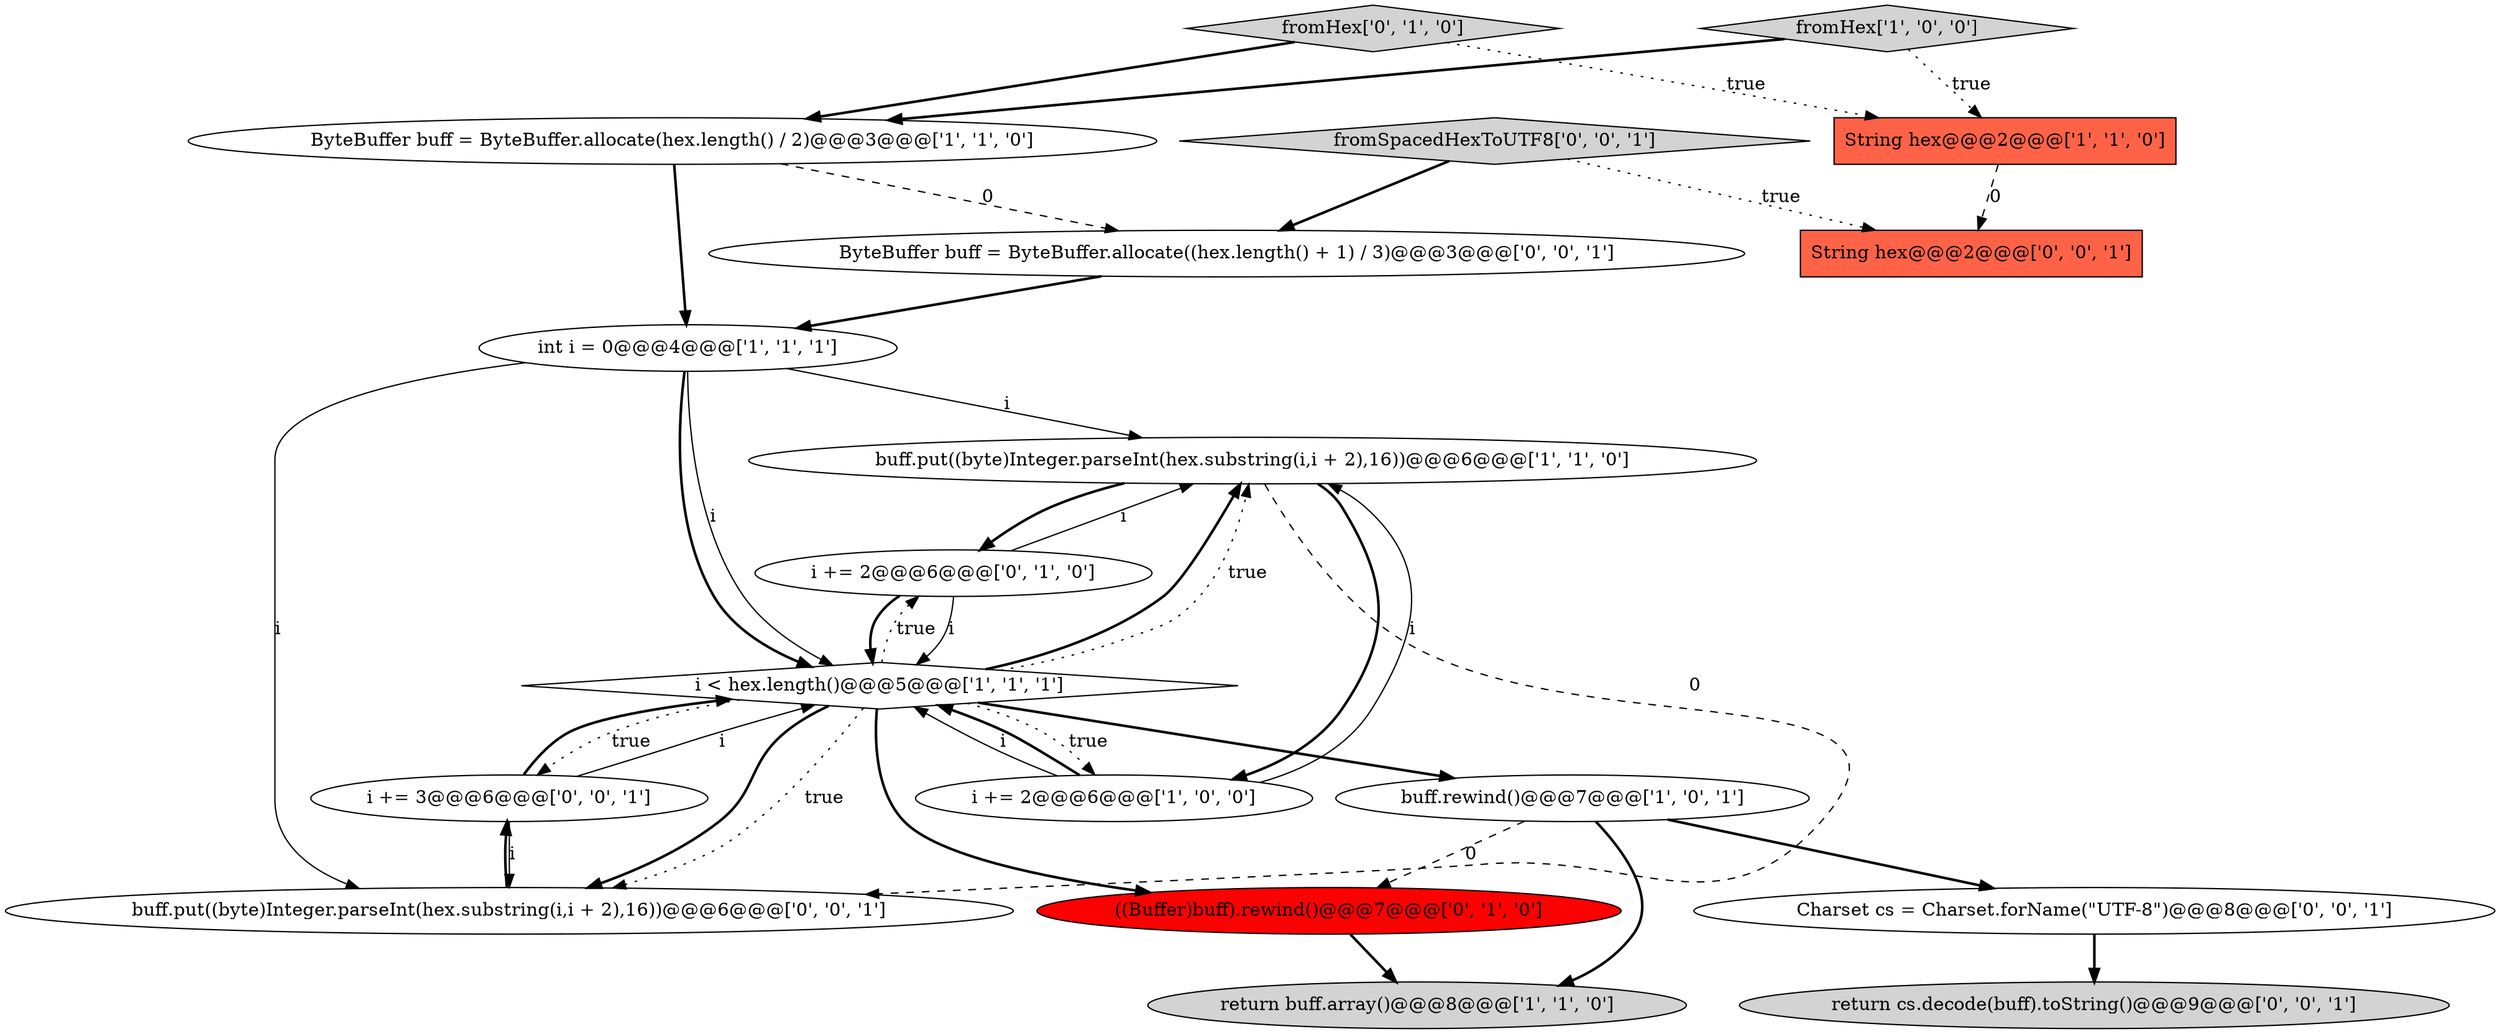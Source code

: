 digraph {
8 [style = filled, label = "buff.put((byte)Integer.parseInt(hex.substring(i,i + 2),16))@@@6@@@['1', '1', '0']", fillcolor = white, shape = ellipse image = "AAA0AAABBB1BBB"];
10 [style = filled, label = "fromHex['0', '1', '0']", fillcolor = lightgray, shape = diamond image = "AAA0AAABBB2BBB"];
3 [style = filled, label = "fromHex['1', '0', '0']", fillcolor = lightgray, shape = diamond image = "AAA0AAABBB1BBB"];
14 [style = filled, label = "i += 3@@@6@@@['0', '0', '1']", fillcolor = white, shape = ellipse image = "AAA0AAABBB3BBB"];
15 [style = filled, label = "Charset cs = Charset.forName(\"UTF-8\")@@@8@@@['0', '0', '1']", fillcolor = white, shape = ellipse image = "AAA0AAABBB3BBB"];
18 [style = filled, label = "fromSpacedHexToUTF8['0', '0', '1']", fillcolor = lightgray, shape = diamond image = "AAA0AAABBB3BBB"];
12 [style = filled, label = "return cs.decode(buff).toString()@@@9@@@['0', '0', '1']", fillcolor = lightgray, shape = ellipse image = "AAA0AAABBB3BBB"];
2 [style = filled, label = "buff.rewind()@@@7@@@['1', '0', '1']", fillcolor = white, shape = ellipse image = "AAA0AAABBB1BBB"];
17 [style = filled, label = "String hex@@@2@@@['0', '0', '1']", fillcolor = tomato, shape = box image = "AAA0AAABBB3BBB"];
4 [style = filled, label = "ByteBuffer buff = ByteBuffer.allocate(hex.length() / 2)@@@3@@@['1', '1', '0']", fillcolor = white, shape = ellipse image = "AAA0AAABBB1BBB"];
9 [style = filled, label = "i += 2@@@6@@@['0', '1', '0']", fillcolor = white, shape = ellipse image = "AAA0AAABBB2BBB"];
13 [style = filled, label = "ByteBuffer buff = ByteBuffer.allocate((hex.length() + 1) / 3)@@@3@@@['0', '0', '1']", fillcolor = white, shape = ellipse image = "AAA0AAABBB3BBB"];
5 [style = filled, label = "i < hex.length()@@@5@@@['1', '1', '1']", fillcolor = white, shape = diamond image = "AAA0AAABBB1BBB"];
6 [style = filled, label = "int i = 0@@@4@@@['1', '1', '1']", fillcolor = white, shape = ellipse image = "AAA0AAABBB1BBB"];
7 [style = filled, label = "return buff.array()@@@8@@@['1', '1', '0']", fillcolor = lightgray, shape = ellipse image = "AAA0AAABBB1BBB"];
11 [style = filled, label = "((Buffer)buff).rewind()@@@7@@@['0', '1', '0']", fillcolor = red, shape = ellipse image = "AAA1AAABBB2BBB"];
16 [style = filled, label = "buff.put((byte)Integer.parseInt(hex.substring(i,i + 2),16))@@@6@@@['0', '0', '1']", fillcolor = white, shape = ellipse image = "AAA0AAABBB3BBB"];
1 [style = filled, label = "String hex@@@2@@@['1', '1', '0']", fillcolor = tomato, shape = box image = "AAA0AAABBB1BBB"];
0 [style = filled, label = "i += 2@@@6@@@['1', '0', '0']", fillcolor = white, shape = ellipse image = "AAA0AAABBB1BBB"];
5->8 [style = bold, label=""];
14->5 [style = solid, label="i"];
5->14 [style = dotted, label="true"];
8->16 [style = dashed, label="0"];
4->6 [style = bold, label=""];
6->5 [style = solid, label="i"];
9->5 [style = solid, label="i"];
5->0 [style = dotted, label="true"];
3->4 [style = bold, label=""];
6->8 [style = solid, label="i"];
0->5 [style = solid, label="i"];
14->16 [style = solid, label="i"];
8->0 [style = bold, label=""];
5->16 [style = bold, label=""];
6->5 [style = bold, label=""];
5->2 [style = bold, label=""];
1->17 [style = dashed, label="0"];
2->15 [style = bold, label=""];
5->16 [style = dotted, label="true"];
8->9 [style = bold, label=""];
18->13 [style = bold, label=""];
10->4 [style = bold, label=""];
9->5 [style = bold, label=""];
0->8 [style = solid, label="i"];
5->9 [style = dotted, label="true"];
16->14 [style = bold, label=""];
2->11 [style = dashed, label="0"];
9->8 [style = solid, label="i"];
5->11 [style = bold, label=""];
15->12 [style = bold, label=""];
18->17 [style = dotted, label="true"];
10->1 [style = dotted, label="true"];
2->7 [style = bold, label=""];
13->6 [style = bold, label=""];
5->8 [style = dotted, label="true"];
4->13 [style = dashed, label="0"];
3->1 [style = dotted, label="true"];
11->7 [style = bold, label=""];
0->5 [style = bold, label=""];
14->5 [style = bold, label=""];
6->16 [style = solid, label="i"];
}
